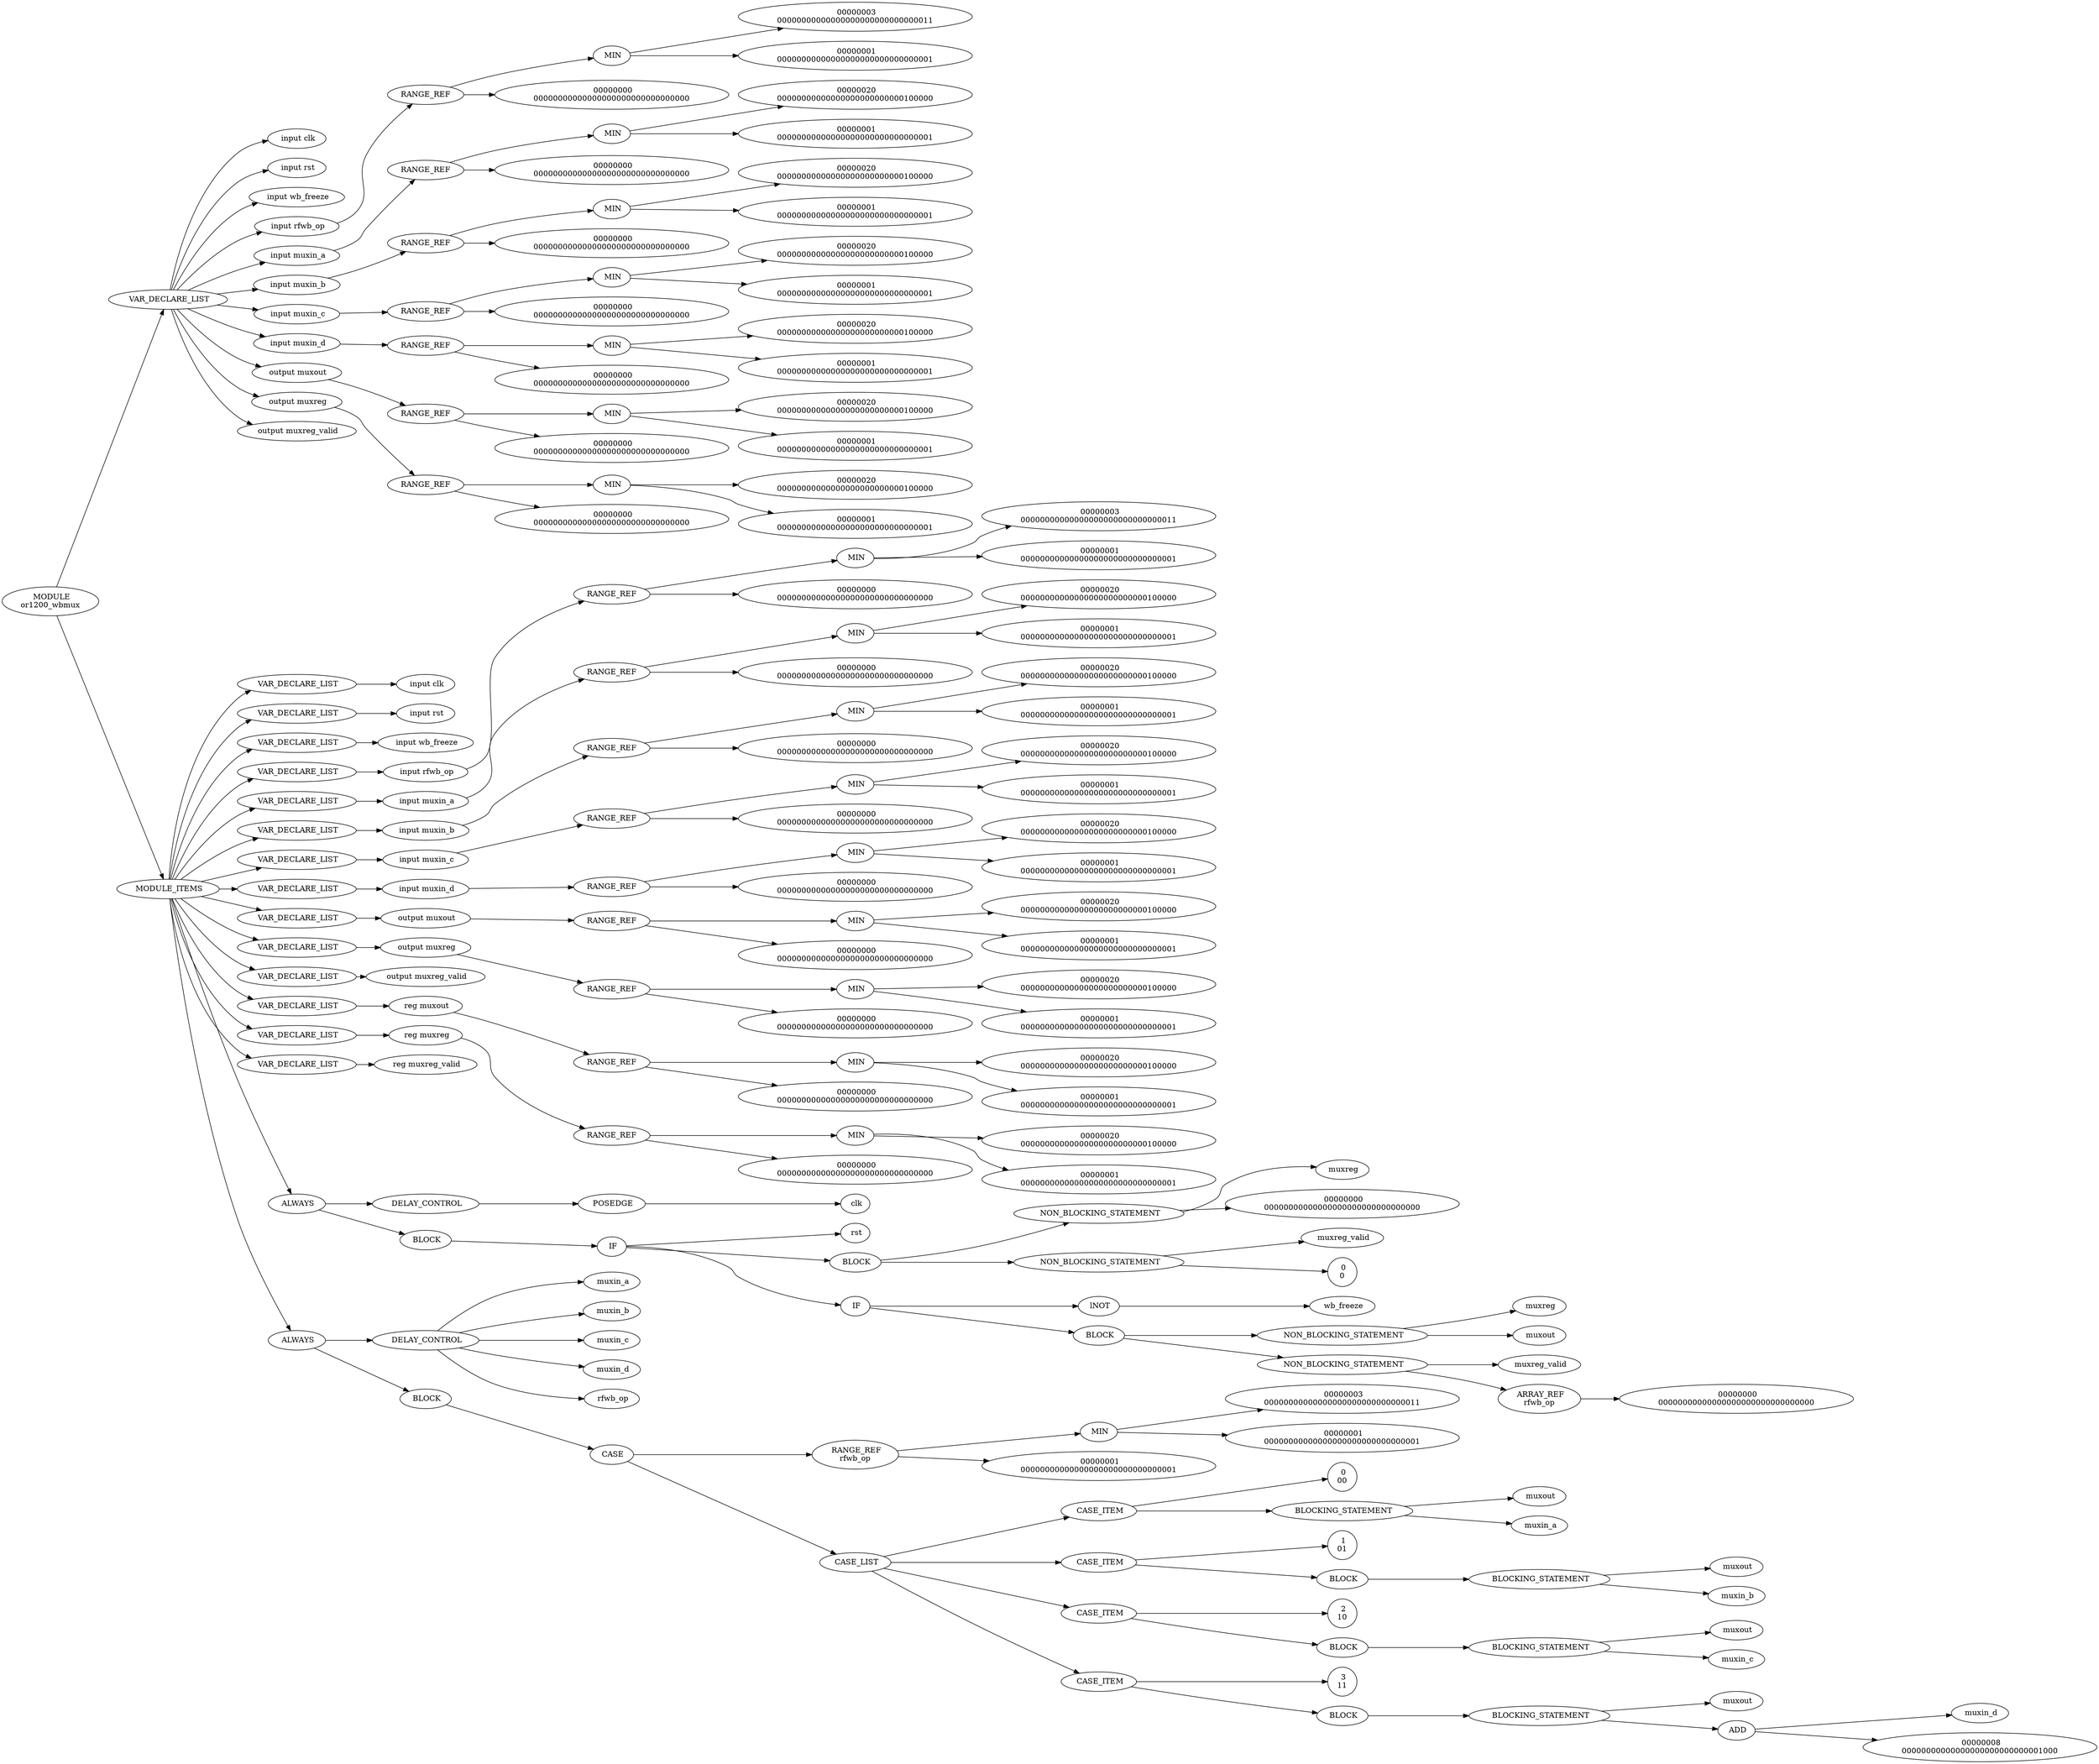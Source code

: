 digraph G {	
rankdir=LR;	
ranksep=.25;
	0 [label=< MODULE<br/>or1200_wbmux>];
	1 [label=< VAR_DECLARE_LIST>];
	0 -> 1;
	2 [label=< input clk>];
	1 -> 2;
	3 [label=< input rst>];
	1 -> 3;
	4 [label=< input wb_freeze>];
	1 -> 4;
	5 [label=< input rfwb_op>];
	1 -> 5;
	6 [label=<RANGE_REF>];
	5 -> 6;
	7 [label=< MIN>];
	6 -> 7;
	8 [label=< 00000003<br/>00000000000000000000000000000011>];
	7 -> 8;
	9 [label=< 00000001<br/>00000000000000000000000000000001>];
	7 -> 9;
	10 [label=< 00000000<br/>00000000000000000000000000000000>];
	6 -> 10;
	11 [label=< input muxin_a>];
	1 -> 11;
	12 [label=<RANGE_REF>];
	11 -> 12;
	13 [label=< MIN>];
	12 -> 13;
	14 [label=< 00000020<br/>00000000000000000000000000100000>];
	13 -> 14;
	15 [label=< 00000001<br/>00000000000000000000000000000001>];
	13 -> 15;
	16 [label=< 00000000<br/>00000000000000000000000000000000>];
	12 -> 16;
	17 [label=< input muxin_b>];
	1 -> 17;
	18 [label=<RANGE_REF>];
	17 -> 18;
	19 [label=< MIN>];
	18 -> 19;
	20 [label=< 00000020<br/>00000000000000000000000000100000>];
	19 -> 20;
	21 [label=< 00000001<br/>00000000000000000000000000000001>];
	19 -> 21;
	22 [label=< 00000000<br/>00000000000000000000000000000000>];
	18 -> 22;
	23 [label=< input muxin_c>];
	1 -> 23;
	24 [label=<RANGE_REF>];
	23 -> 24;
	25 [label=< MIN>];
	24 -> 25;
	26 [label=< 00000020<br/>00000000000000000000000000100000>];
	25 -> 26;
	27 [label=< 00000001<br/>00000000000000000000000000000001>];
	25 -> 27;
	28 [label=< 00000000<br/>00000000000000000000000000000000>];
	24 -> 28;
	29 [label=< input muxin_d>];
	1 -> 29;
	30 [label=<RANGE_REF>];
	29 -> 30;
	31 [label=< MIN>];
	30 -> 31;
	32 [label=< 00000020<br/>00000000000000000000000000100000>];
	31 -> 32;
	33 [label=< 00000001<br/>00000000000000000000000000000001>];
	31 -> 33;
	34 [label=< 00000000<br/>00000000000000000000000000000000>];
	30 -> 34;
	35 [label=< output muxout>];
	1 -> 35;
	36 [label=<RANGE_REF>];
	35 -> 36;
	37 [label=< MIN>];
	36 -> 37;
	38 [label=< 00000020<br/>00000000000000000000000000100000>];
	37 -> 38;
	39 [label=< 00000001<br/>00000000000000000000000000000001>];
	37 -> 39;
	40 [label=< 00000000<br/>00000000000000000000000000000000>];
	36 -> 40;
	41 [label=< output muxreg>];
	1 -> 41;
	42 [label=<RANGE_REF>];
	41 -> 42;
	43 [label=< MIN>];
	42 -> 43;
	44 [label=< 00000020<br/>00000000000000000000000000100000>];
	43 -> 44;
	45 [label=< 00000001<br/>00000000000000000000000000000001>];
	43 -> 45;
	46 [label=< 00000000<br/>00000000000000000000000000000000>];
	42 -> 46;
	47 [label=< output muxreg_valid>];
	1 -> 47;
	48 [label=< MODULE_ITEMS>];
	0 -> 48;
	49 [label=< VAR_DECLARE_LIST>];
	48 -> 49;
	50 [label=< input clk>];
	49 -> 50;
	51 [label=< VAR_DECLARE_LIST>];
	48 -> 51;
	52 [label=< input rst>];
	51 -> 52;
	53 [label=< VAR_DECLARE_LIST>];
	48 -> 53;
	54 [label=< input wb_freeze>];
	53 -> 54;
	55 [label=< VAR_DECLARE_LIST>];
	48 -> 55;
	56 [label=< input rfwb_op>];
	55 -> 56;
	57 [label=<RANGE_REF>];
	56 -> 57;
	58 [label=< MIN>];
	57 -> 58;
	59 [label=< 00000003<br/>00000000000000000000000000000011>];
	58 -> 59;
	60 [label=< 00000001<br/>00000000000000000000000000000001>];
	58 -> 60;
	61 [label=< 00000000<br/>00000000000000000000000000000000>];
	57 -> 61;
	62 [label=< VAR_DECLARE_LIST>];
	48 -> 62;
	63 [label=< input muxin_a>];
	62 -> 63;
	64 [label=<RANGE_REF>];
	63 -> 64;
	65 [label=< MIN>];
	64 -> 65;
	66 [label=< 00000020<br/>00000000000000000000000000100000>];
	65 -> 66;
	67 [label=< 00000001<br/>00000000000000000000000000000001>];
	65 -> 67;
	68 [label=< 00000000<br/>00000000000000000000000000000000>];
	64 -> 68;
	69 [label=< VAR_DECLARE_LIST>];
	48 -> 69;
	70 [label=< input muxin_b>];
	69 -> 70;
	71 [label=<RANGE_REF>];
	70 -> 71;
	72 [label=< MIN>];
	71 -> 72;
	73 [label=< 00000020<br/>00000000000000000000000000100000>];
	72 -> 73;
	74 [label=< 00000001<br/>00000000000000000000000000000001>];
	72 -> 74;
	75 [label=< 00000000<br/>00000000000000000000000000000000>];
	71 -> 75;
	76 [label=< VAR_DECLARE_LIST>];
	48 -> 76;
	77 [label=< input muxin_c>];
	76 -> 77;
	78 [label=<RANGE_REF>];
	77 -> 78;
	79 [label=< MIN>];
	78 -> 79;
	80 [label=< 00000020<br/>00000000000000000000000000100000>];
	79 -> 80;
	81 [label=< 00000001<br/>00000000000000000000000000000001>];
	79 -> 81;
	82 [label=< 00000000<br/>00000000000000000000000000000000>];
	78 -> 82;
	83 [label=< VAR_DECLARE_LIST>];
	48 -> 83;
	84 [label=< input muxin_d>];
	83 -> 84;
	85 [label=<RANGE_REF>];
	84 -> 85;
	86 [label=< MIN>];
	85 -> 86;
	87 [label=< 00000020<br/>00000000000000000000000000100000>];
	86 -> 87;
	88 [label=< 00000001<br/>00000000000000000000000000000001>];
	86 -> 88;
	89 [label=< 00000000<br/>00000000000000000000000000000000>];
	85 -> 89;
	90 [label=< VAR_DECLARE_LIST>];
	48 -> 90;
	91 [label=< output muxout>];
	90 -> 91;
	92 [label=<RANGE_REF>];
	91 -> 92;
	93 [label=< MIN>];
	92 -> 93;
	94 [label=< 00000020<br/>00000000000000000000000000100000>];
	93 -> 94;
	95 [label=< 00000001<br/>00000000000000000000000000000001>];
	93 -> 95;
	96 [label=< 00000000<br/>00000000000000000000000000000000>];
	92 -> 96;
	97 [label=< VAR_DECLARE_LIST>];
	48 -> 97;
	98 [label=< output muxreg>];
	97 -> 98;
	99 [label=<RANGE_REF>];
	98 -> 99;
	100 [label=< MIN>];
	99 -> 100;
	101 [label=< 00000020<br/>00000000000000000000000000100000>];
	100 -> 101;
	102 [label=< 00000001<br/>00000000000000000000000000000001>];
	100 -> 102;
	103 [label=< 00000000<br/>00000000000000000000000000000000>];
	99 -> 103;
	104 [label=< VAR_DECLARE_LIST>];
	48 -> 104;
	105 [label=< output muxreg_valid>];
	104 -> 105;
	106 [label=< VAR_DECLARE_LIST>];
	48 -> 106;
	107 [label=< reg muxout>];
	106 -> 107;
	108 [label=<RANGE_REF>];
	107 -> 108;
	109 [label=< MIN>];
	108 -> 109;
	110 [label=< 00000020<br/>00000000000000000000000000100000>];
	109 -> 110;
	111 [label=< 00000001<br/>00000000000000000000000000000001>];
	109 -> 111;
	112 [label=< 00000000<br/>00000000000000000000000000000000>];
	108 -> 112;
	113 [label=< VAR_DECLARE_LIST>];
	48 -> 113;
	114 [label=< reg muxreg>];
	113 -> 114;
	115 [label=<RANGE_REF>];
	114 -> 115;
	116 [label=< MIN>];
	115 -> 116;
	117 [label=< 00000020<br/>00000000000000000000000000100000>];
	116 -> 117;
	118 [label=< 00000001<br/>00000000000000000000000000000001>];
	116 -> 118;
	119 [label=< 00000000<br/>00000000000000000000000000000000>];
	115 -> 119;
	120 [label=< VAR_DECLARE_LIST>];
	48 -> 120;
	121 [label=< reg muxreg_valid>];
	120 -> 121;
	122 [label=< ALWAYS>];
	48 -> 122;
	123 [label=< DELAY_CONTROL>];
	122 -> 123;
	124 [label=< POSEDGE>];
	123 -> 124;
	125 [label=< clk>];
	124 -> 125;
	126 [label=< BLOCK>];
	122 -> 126;
	127 [label=< IF>];
	126 -> 127;
	128 [label=< rst>];
	127 -> 128;
	129 [label=< BLOCK>];
	127 -> 129;
	130 [label=< NON_BLOCKING_STATEMENT>];
	129 -> 130;
	131 [label=< muxreg>];
	130 -> 131;
	132 [label=< 00000000<br/>00000000000000000000000000000000>];
	130 -> 132;
	133 [label=< NON_BLOCKING_STATEMENT>];
	129 -> 133;
	134 [label=< muxreg_valid>];
	133 -> 134;
	135 [label=< 0<br/>0>];
	133 -> 135;
	136 [label=< IF>];
	127 -> 136;
	137 [label=< lNOT>];
	136 -> 137;
	138 [label=< wb_freeze>];
	137 -> 138;
	139 [label=< BLOCK>];
	136 -> 139;
	140 [label=< NON_BLOCKING_STATEMENT>];
	139 -> 140;
	141 [label=< muxreg>];
	140 -> 141;
	142 [label=< muxout>];
	140 -> 142;
	143 [label=< NON_BLOCKING_STATEMENT>];
	139 -> 143;
	144 [label=< muxreg_valid>];
	143 -> 144;
	145 [label=< ARRAY_REF<br/>rfwb_op>];
	143 -> 145;
	146 [label=< 00000000<br/>00000000000000000000000000000000>];
	145 -> 146;
	147 [label=< ALWAYS>];
	48 -> 147;
	148 [label=< DELAY_CONTROL>];
	147 -> 148;
	149 [label=< muxin_a>];
	148 -> 149;
	150 [label=< muxin_b>];
	148 -> 150;
	151 [label=< muxin_c>];
	148 -> 151;
	152 [label=< muxin_d>];
	148 -> 152;
	153 [label=< rfwb_op>];
	148 -> 153;
	154 [label=< BLOCK>];
	147 -> 154;
	155 [label=< CASE>];
	154 -> 155;
	156 [label=< RANGE_REF<br/>rfwb_op>];
	155 -> 156;
	157 [label=< MIN>];
	156 -> 157;
	158 [label=< 00000003<br/>00000000000000000000000000000011>];
	157 -> 158;
	159 [label=< 00000001<br/>00000000000000000000000000000001>];
	157 -> 159;
	160 [label=< 00000001<br/>00000000000000000000000000000001>];
	156 -> 160;
	161 [label=< CASE_LIST>];
	155 -> 161;
	162 [label=< CASE_ITEM>];
	161 -> 162;
	163 [label=< 0<br/>00>];
	162 -> 163;
	164 [label=< BLOCKING_STATEMENT>];
	162 -> 164;
	165 [label=< muxout>];
	164 -> 165;
	166 [label=< muxin_a>];
	164 -> 166;
	167 [label=< CASE_ITEM>];
	161 -> 167;
	168 [label=< 1<br/>01>];
	167 -> 168;
	169 [label=< BLOCK>];
	167 -> 169;
	170 [label=< BLOCKING_STATEMENT>];
	169 -> 170;
	171 [label=< muxout>];
	170 -> 171;
	172 [label=< muxin_b>];
	170 -> 172;
	173 [label=< CASE_ITEM>];
	161 -> 173;
	174 [label=< 2<br/>10>];
	173 -> 174;
	175 [label=< BLOCK>];
	173 -> 175;
	176 [label=< BLOCKING_STATEMENT>];
	175 -> 176;
	177 [label=< muxout>];
	176 -> 177;
	178 [label=< muxin_c>];
	176 -> 178;
	179 [label=< CASE_ITEM>];
	161 -> 179;
	180 [label=< 3<br/>11>];
	179 -> 180;
	181 [label=< BLOCK>];
	179 -> 181;
	182 [label=< BLOCKING_STATEMENT>];
	181 -> 182;
	183 [label=< muxout>];
	182 -> 183;
	184 [label=< ADD>];
	182 -> 184;
	185 [label=< muxin_d>];
	184 -> 185;
	186 [label=< 00000008<br/>00000000000000000000000000001000>];
	184 -> 186;
}
